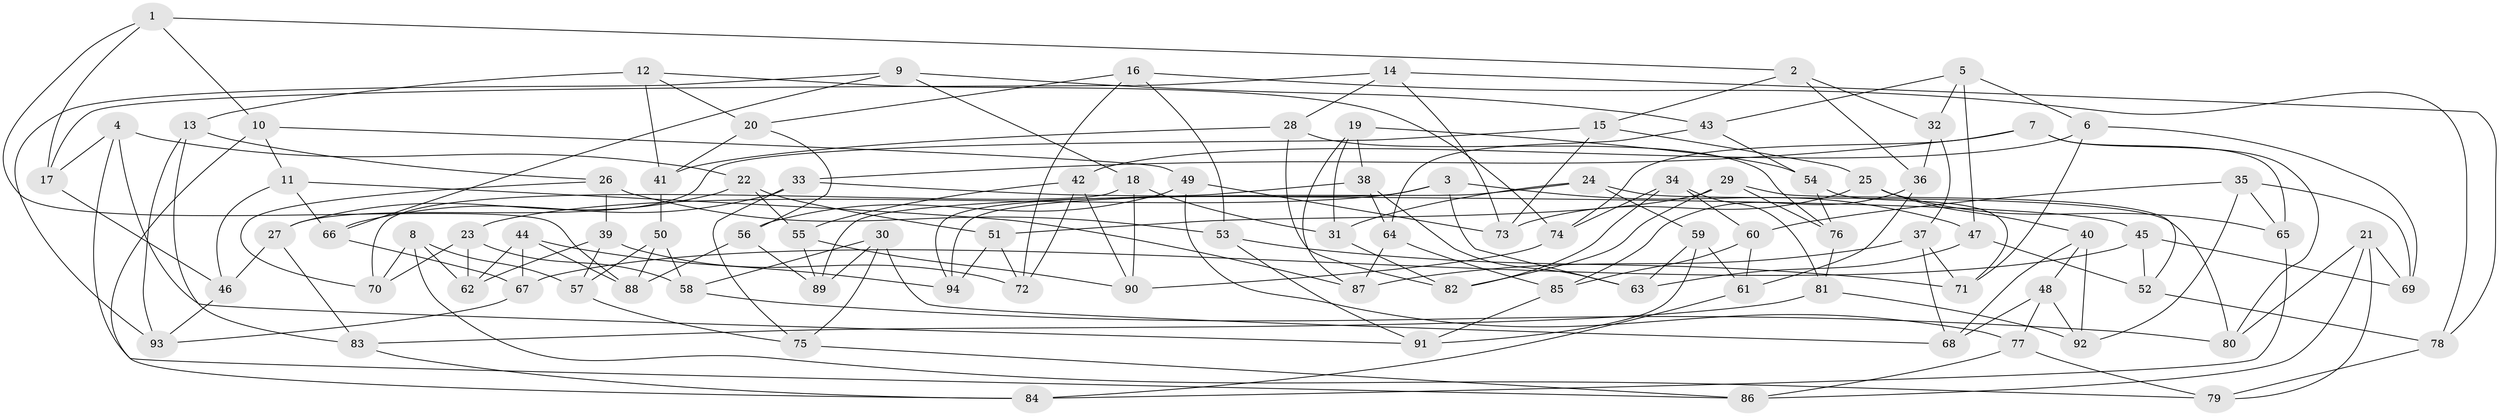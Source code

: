 // coarse degree distribution, {3: 0.24324324324324326, 5: 0.1891891891891892, 4: 0.24324324324324326, 7: 0.05405405405405406, 6: 0.16216216216216217, 9: 0.05405405405405406, 10: 0.02702702702702703, 14: 0.02702702702702703}
// Generated by graph-tools (version 1.1) at 2025/01/03/04/25 22:01:14]
// undirected, 94 vertices, 188 edges
graph export_dot {
graph [start="1"]
  node [color=gray90,style=filled];
  1;
  2;
  3;
  4;
  5;
  6;
  7;
  8;
  9;
  10;
  11;
  12;
  13;
  14;
  15;
  16;
  17;
  18;
  19;
  20;
  21;
  22;
  23;
  24;
  25;
  26;
  27;
  28;
  29;
  30;
  31;
  32;
  33;
  34;
  35;
  36;
  37;
  38;
  39;
  40;
  41;
  42;
  43;
  44;
  45;
  46;
  47;
  48;
  49;
  50;
  51;
  52;
  53;
  54;
  55;
  56;
  57;
  58;
  59;
  60;
  61;
  62;
  63;
  64;
  65;
  66;
  67;
  68;
  69;
  70;
  71;
  72;
  73;
  74;
  75;
  76;
  77;
  78;
  79;
  80;
  81;
  82;
  83;
  84;
  85;
  86;
  87;
  88;
  89;
  90;
  91;
  92;
  93;
  94;
  1 -- 88;
  1 -- 17;
  1 -- 2;
  1 -- 10;
  2 -- 32;
  2 -- 15;
  2 -- 36;
  3 -- 47;
  3 -- 23;
  3 -- 63;
  3 -- 94;
  4 -- 22;
  4 -- 86;
  4 -- 91;
  4 -- 17;
  5 -- 43;
  5 -- 32;
  5 -- 47;
  5 -- 6;
  6 -- 42;
  6 -- 71;
  6 -- 69;
  7 -- 74;
  7 -- 33;
  7 -- 65;
  7 -- 80;
  8 -- 62;
  8 -- 79;
  8 -- 57;
  8 -- 70;
  9 -- 43;
  9 -- 93;
  9 -- 66;
  9 -- 18;
  10 -- 49;
  10 -- 84;
  10 -- 11;
  11 -- 46;
  11 -- 87;
  11 -- 66;
  12 -- 41;
  12 -- 13;
  12 -- 74;
  12 -- 20;
  13 -- 83;
  13 -- 26;
  13 -- 93;
  14 -- 28;
  14 -- 73;
  14 -- 78;
  14 -- 17;
  15 -- 73;
  15 -- 27;
  15 -- 25;
  16 -- 78;
  16 -- 72;
  16 -- 53;
  16 -- 20;
  17 -- 46;
  18 -- 70;
  18 -- 31;
  18 -- 90;
  19 -- 87;
  19 -- 38;
  19 -- 31;
  19 -- 54;
  20 -- 41;
  20 -- 56;
  21 -- 79;
  21 -- 69;
  21 -- 80;
  21 -- 86;
  22 -- 51;
  22 -- 27;
  22 -- 55;
  23 -- 58;
  23 -- 70;
  23 -- 62;
  24 -- 80;
  24 -- 59;
  24 -- 94;
  24 -- 31;
  25 -- 73;
  25 -- 40;
  25 -- 65;
  26 -- 39;
  26 -- 70;
  26 -- 53;
  27 -- 46;
  27 -- 83;
  28 -- 41;
  28 -- 76;
  28 -- 82;
  29 -- 82;
  29 -- 76;
  29 -- 51;
  29 -- 52;
  30 -- 58;
  30 -- 89;
  30 -- 75;
  30 -- 68;
  31 -- 82;
  32 -- 36;
  32 -- 37;
  33 -- 66;
  33 -- 75;
  33 -- 45;
  34 -- 60;
  34 -- 74;
  34 -- 81;
  34 -- 82;
  35 -- 69;
  35 -- 60;
  35 -- 92;
  35 -- 65;
  36 -- 61;
  36 -- 85;
  37 -- 87;
  37 -- 68;
  37 -- 71;
  38 -- 64;
  38 -- 89;
  38 -- 63;
  39 -- 72;
  39 -- 57;
  39 -- 62;
  40 -- 92;
  40 -- 68;
  40 -- 48;
  41 -- 50;
  42 -- 55;
  42 -- 90;
  42 -- 72;
  43 -- 64;
  43 -- 54;
  44 -- 88;
  44 -- 67;
  44 -- 62;
  44 -- 94;
  45 -- 52;
  45 -- 67;
  45 -- 69;
  46 -- 93;
  47 -- 63;
  47 -- 52;
  48 -- 92;
  48 -- 77;
  48 -- 68;
  49 -- 73;
  49 -- 77;
  49 -- 56;
  50 -- 57;
  50 -- 88;
  50 -- 58;
  51 -- 72;
  51 -- 94;
  52 -- 78;
  53 -- 91;
  53 -- 71;
  54 -- 76;
  54 -- 71;
  55 -- 89;
  55 -- 90;
  56 -- 89;
  56 -- 88;
  57 -- 75;
  58 -- 80;
  59 -- 61;
  59 -- 91;
  59 -- 63;
  60 -- 61;
  60 -- 85;
  61 -- 84;
  64 -- 85;
  64 -- 87;
  65 -- 84;
  66 -- 67;
  67 -- 93;
  74 -- 90;
  75 -- 86;
  76 -- 81;
  77 -- 86;
  77 -- 79;
  78 -- 79;
  81 -- 83;
  81 -- 92;
  83 -- 84;
  85 -- 91;
}
